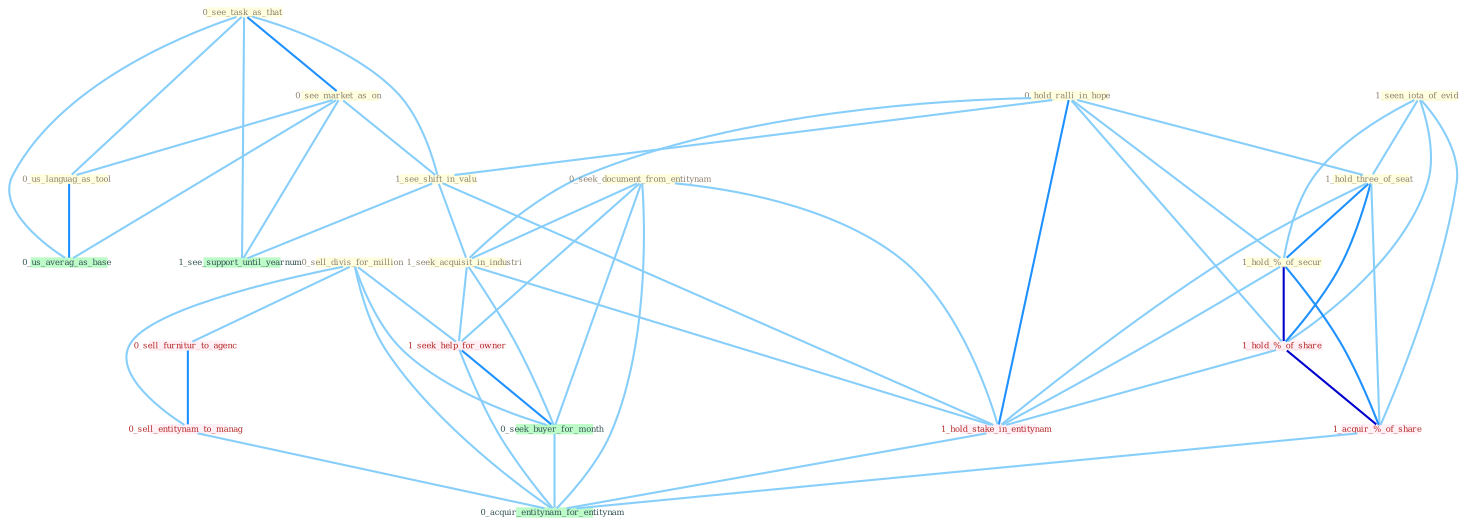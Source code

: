 Graph G{ 
    node
    [shape=polygon,style=filled,width=.5,height=.06,color="#BDFCC9",fixedsize=true,fontsize=4,
    fontcolor="#2f4f4f"];
    {node
    [color="#ffffe0", fontcolor="#8b7d6b"] "0_see_task_as_that " "0_see_market_as_on " "0_hold_ralli_in_hope " "0_seek_document_from_entitynam " "1_seen_iota_of_evid " "1_see_shift_in_valu " "0_us_languag_as_tool " "1_hold_three_of_seat " "1_hold_%_of_secur " "1_seek_acquisit_in_industri " "0_sell_divis_for_million "}
{node [color="#fff0f5", fontcolor="#b22222"] "1_hold_%_of_share " "1_hold_stake_in_entitynam " "1_seek_help_for_owner " "1_acquir_%_of_share " "0_sell_furnitur_to_agenc " "0_sell_entitynam_to_manag "}
edge [color="#B0E2FF"];

	"0_see_task_as_that " -- "0_see_market_as_on " [w="2", color="#1e90ff" , len=0.8];
	"0_see_task_as_that " -- "1_see_shift_in_valu " [w="1", color="#87cefa" ];
	"0_see_task_as_that " -- "0_us_languag_as_tool " [w="1", color="#87cefa" ];
	"0_see_task_as_that " -- "1_see_support_until_yearnum " [w="1", color="#87cefa" ];
	"0_see_task_as_that " -- "0_us_averag_as_base " [w="1", color="#87cefa" ];
	"0_see_market_as_on " -- "1_see_shift_in_valu " [w="1", color="#87cefa" ];
	"0_see_market_as_on " -- "0_us_languag_as_tool " [w="1", color="#87cefa" ];
	"0_see_market_as_on " -- "1_see_support_until_yearnum " [w="1", color="#87cefa" ];
	"0_see_market_as_on " -- "0_us_averag_as_base " [w="1", color="#87cefa" ];
	"0_hold_ralli_in_hope " -- "1_see_shift_in_valu " [w="1", color="#87cefa" ];
	"0_hold_ralli_in_hope " -- "1_hold_three_of_seat " [w="1", color="#87cefa" ];
	"0_hold_ralli_in_hope " -- "1_hold_%_of_secur " [w="1", color="#87cefa" ];
	"0_hold_ralli_in_hope " -- "1_seek_acquisit_in_industri " [w="1", color="#87cefa" ];
	"0_hold_ralli_in_hope " -- "1_hold_%_of_share " [w="1", color="#87cefa" ];
	"0_hold_ralli_in_hope " -- "1_hold_stake_in_entitynam " [w="2", color="#1e90ff" , len=0.8];
	"0_seek_document_from_entitynam " -- "1_seek_acquisit_in_industri " [w="1", color="#87cefa" ];
	"0_seek_document_from_entitynam " -- "1_hold_stake_in_entitynam " [w="1", color="#87cefa" ];
	"0_seek_document_from_entitynam " -- "1_seek_help_for_owner " [w="1", color="#87cefa" ];
	"0_seek_document_from_entitynam " -- "0_seek_buyer_for_month " [w="1", color="#87cefa" ];
	"0_seek_document_from_entitynam " -- "0_acquir_entitynam_for_entitynam " [w="1", color="#87cefa" ];
	"1_seen_iota_of_evid " -- "1_hold_three_of_seat " [w="1", color="#87cefa" ];
	"1_seen_iota_of_evid " -- "1_hold_%_of_secur " [w="1", color="#87cefa" ];
	"1_seen_iota_of_evid " -- "1_hold_%_of_share " [w="1", color="#87cefa" ];
	"1_seen_iota_of_evid " -- "1_acquir_%_of_share " [w="1", color="#87cefa" ];
	"1_see_shift_in_valu " -- "1_seek_acquisit_in_industri " [w="1", color="#87cefa" ];
	"1_see_shift_in_valu " -- "1_hold_stake_in_entitynam " [w="1", color="#87cefa" ];
	"1_see_shift_in_valu " -- "1_see_support_until_yearnum " [w="1", color="#87cefa" ];
	"0_us_languag_as_tool " -- "0_us_averag_as_base " [w="2", color="#1e90ff" , len=0.8];
	"1_hold_three_of_seat " -- "1_hold_%_of_secur " [w="2", color="#1e90ff" , len=0.8];
	"1_hold_three_of_seat " -- "1_hold_%_of_share " [w="2", color="#1e90ff" , len=0.8];
	"1_hold_three_of_seat " -- "1_hold_stake_in_entitynam " [w="1", color="#87cefa" ];
	"1_hold_three_of_seat " -- "1_acquir_%_of_share " [w="1", color="#87cefa" ];
	"1_hold_%_of_secur " -- "1_hold_%_of_share " [w="3", color="#0000cd" , len=0.6];
	"1_hold_%_of_secur " -- "1_hold_stake_in_entitynam " [w="1", color="#87cefa" ];
	"1_hold_%_of_secur " -- "1_acquir_%_of_share " [w="2", color="#1e90ff" , len=0.8];
	"1_seek_acquisit_in_industri " -- "1_hold_stake_in_entitynam " [w="1", color="#87cefa" ];
	"1_seek_acquisit_in_industri " -- "1_seek_help_for_owner " [w="1", color="#87cefa" ];
	"1_seek_acquisit_in_industri " -- "0_seek_buyer_for_month " [w="1", color="#87cefa" ];
	"0_sell_divis_for_million " -- "1_seek_help_for_owner " [w="1", color="#87cefa" ];
	"0_sell_divis_for_million " -- "0_seek_buyer_for_month " [w="1", color="#87cefa" ];
	"0_sell_divis_for_million " -- "0_sell_furnitur_to_agenc " [w="1", color="#87cefa" ];
	"0_sell_divis_for_million " -- "0_sell_entitynam_to_manag " [w="1", color="#87cefa" ];
	"0_sell_divis_for_million " -- "0_acquir_entitynam_for_entitynam " [w="1", color="#87cefa" ];
	"1_hold_%_of_share " -- "1_hold_stake_in_entitynam " [w="1", color="#87cefa" ];
	"1_hold_%_of_share " -- "1_acquir_%_of_share " [w="3", color="#0000cd" , len=0.6];
	"1_hold_stake_in_entitynam " -- "0_acquir_entitynam_for_entitynam " [w="1", color="#87cefa" ];
	"1_seek_help_for_owner " -- "0_seek_buyer_for_month " [w="2", color="#1e90ff" , len=0.8];
	"1_seek_help_for_owner " -- "0_acquir_entitynam_for_entitynam " [w="1", color="#87cefa" ];
	"0_seek_buyer_for_month " -- "0_acquir_entitynam_for_entitynam " [w="1", color="#87cefa" ];
	"1_acquir_%_of_share " -- "0_acquir_entitynam_for_entitynam " [w="1", color="#87cefa" ];
	"0_sell_furnitur_to_agenc " -- "0_sell_entitynam_to_manag " [w="2", color="#1e90ff" , len=0.8];
	"0_sell_entitynam_to_manag " -- "0_acquir_entitynam_for_entitynam " [w="1", color="#87cefa" ];
}
